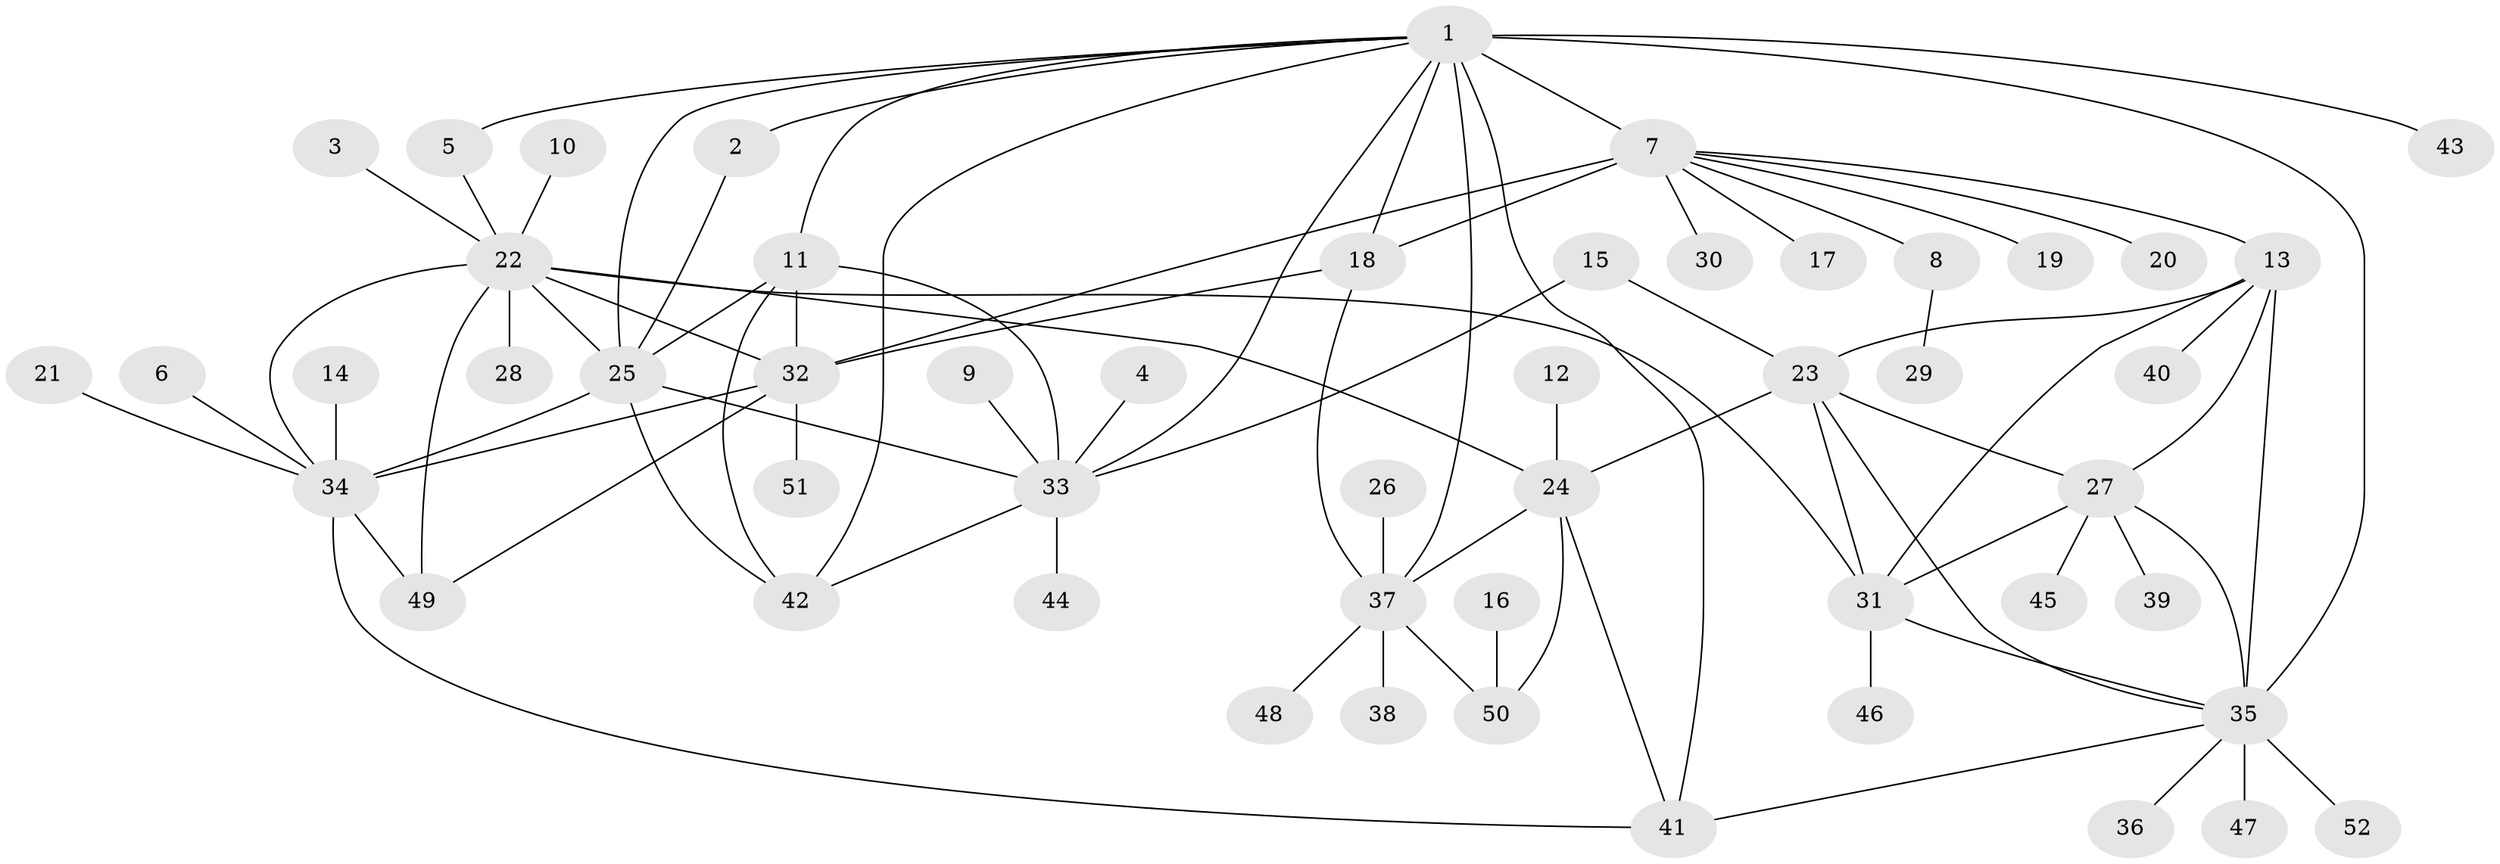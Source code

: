 // original degree distribution, {7: 0.057692307692307696, 6: 0.0673076923076923, 8: 0.04807692307692308, 9: 0.009615384615384616, 10: 0.038461538461538464, 4: 0.019230769230769232, 11: 0.009615384615384616, 2: 0.19230769230769232, 1: 0.5096153846153846, 3: 0.04807692307692308}
// Generated by graph-tools (version 1.1) at 2025/50/03/09/25 03:50:31]
// undirected, 52 vertices, 83 edges
graph export_dot {
graph [start="1"]
  node [color=gray90,style=filled];
  1;
  2;
  3;
  4;
  5;
  6;
  7;
  8;
  9;
  10;
  11;
  12;
  13;
  14;
  15;
  16;
  17;
  18;
  19;
  20;
  21;
  22;
  23;
  24;
  25;
  26;
  27;
  28;
  29;
  30;
  31;
  32;
  33;
  34;
  35;
  36;
  37;
  38;
  39;
  40;
  41;
  42;
  43;
  44;
  45;
  46;
  47;
  48;
  49;
  50;
  51;
  52;
  1 -- 2 [weight=1.0];
  1 -- 5 [weight=1.0];
  1 -- 7 [weight=3.0];
  1 -- 11 [weight=1.0];
  1 -- 18 [weight=1.0];
  1 -- 25 [weight=1.0];
  1 -- 33 [weight=1.0];
  1 -- 35 [weight=2.0];
  1 -- 37 [weight=1.0];
  1 -- 41 [weight=1.0];
  1 -- 42 [weight=1.0];
  1 -- 43 [weight=1.0];
  2 -- 25 [weight=1.0];
  3 -- 22 [weight=1.0];
  4 -- 33 [weight=1.0];
  5 -- 22 [weight=1.0];
  6 -- 34 [weight=1.0];
  7 -- 8 [weight=1.0];
  7 -- 13 [weight=2.0];
  7 -- 17 [weight=1.0];
  7 -- 18 [weight=3.0];
  7 -- 19 [weight=1.0];
  7 -- 20 [weight=1.0];
  7 -- 30 [weight=1.0];
  7 -- 32 [weight=1.0];
  8 -- 29 [weight=1.0];
  9 -- 33 [weight=1.0];
  10 -- 22 [weight=1.0];
  11 -- 25 [weight=1.0];
  11 -- 32 [weight=1.0];
  11 -- 33 [weight=1.0];
  11 -- 42 [weight=1.0];
  12 -- 24 [weight=1.0];
  13 -- 23 [weight=1.0];
  13 -- 27 [weight=1.0];
  13 -- 31 [weight=1.0];
  13 -- 35 [weight=1.0];
  13 -- 40 [weight=1.0];
  14 -- 34 [weight=1.0];
  15 -- 23 [weight=1.0];
  15 -- 33 [weight=1.0];
  16 -- 50 [weight=1.0];
  18 -- 32 [weight=1.0];
  18 -- 37 [weight=1.0];
  21 -- 34 [weight=1.0];
  22 -- 24 [weight=1.0];
  22 -- 25 [weight=1.0];
  22 -- 28 [weight=1.0];
  22 -- 31 [weight=1.0];
  22 -- 32 [weight=2.0];
  22 -- 34 [weight=2.0];
  22 -- 49 [weight=2.0];
  23 -- 24 [weight=1.0];
  23 -- 27 [weight=1.0];
  23 -- 31 [weight=1.0];
  23 -- 35 [weight=1.0];
  24 -- 37 [weight=4.0];
  24 -- 41 [weight=1.0];
  24 -- 50 [weight=2.0];
  25 -- 33 [weight=1.0];
  25 -- 34 [weight=1.0];
  25 -- 42 [weight=1.0];
  26 -- 37 [weight=1.0];
  27 -- 31 [weight=1.0];
  27 -- 35 [weight=1.0];
  27 -- 39 [weight=1.0];
  27 -- 45 [weight=1.0];
  31 -- 35 [weight=1.0];
  31 -- 46 [weight=1.0];
  32 -- 34 [weight=1.0];
  32 -- 49 [weight=1.0];
  32 -- 51 [weight=1.0];
  33 -- 42 [weight=1.0];
  33 -- 44 [weight=1.0];
  34 -- 41 [weight=1.0];
  34 -- 49 [weight=1.0];
  35 -- 36 [weight=1.0];
  35 -- 41 [weight=1.0];
  35 -- 47 [weight=1.0];
  35 -- 52 [weight=1.0];
  37 -- 38 [weight=1.0];
  37 -- 48 [weight=1.0];
  37 -- 50 [weight=2.0];
}
